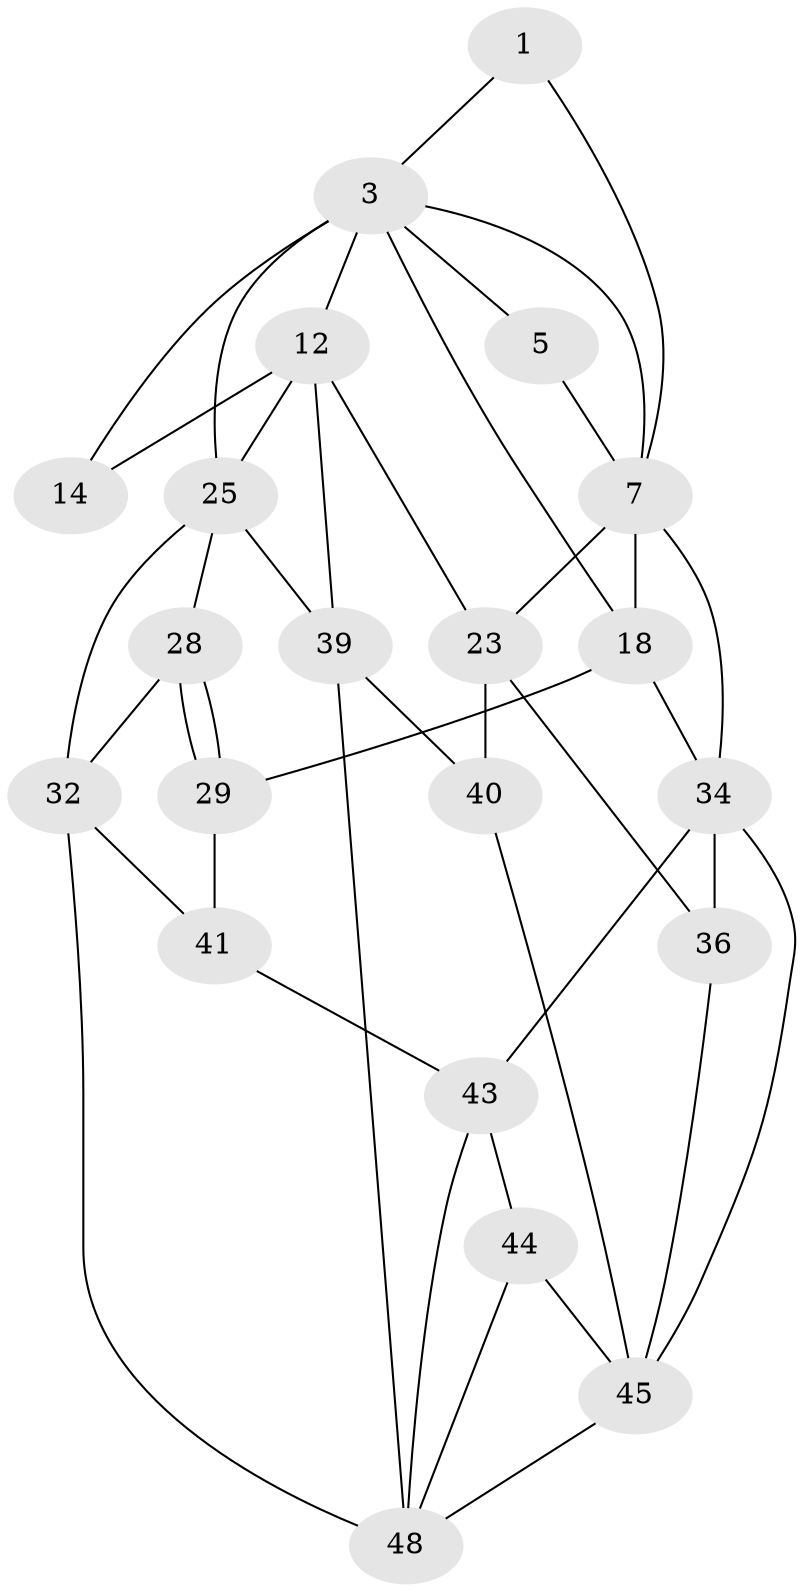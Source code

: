 // original degree distribution, {3: 0.037037037037037035, 5: 0.5185185185185185, 4: 0.24074074074074073, 6: 0.2037037037037037}
// Generated by graph-tools (version 1.1) at 2025/21/03/04/25 18:21:20]
// undirected, 21 vertices, 42 edges
graph export_dot {
graph [start="1"]
  node [color=gray90,style=filled];
  1 [pos="+0.24364036914284792+0.08428605893009043",super="+2+6"];
  3 [pos="+0.4853332740517023+0.0994269824601782",super="+15+4"];
  5 [pos="+0.2349916455819233+0.0731973187981866"];
  7 [pos="+0.2486282358615653+0.4105866143177801",super="+8+19"];
  12 [pos="+1+0",super="+22+13"];
  14 [pos="+0.5755456546780037+0.10793389458927076",super="+20"];
  18 [pos="+0.5585646550124307+0.41066080647340925",super="+30"];
  23 [pos="+0+0",super="+24"];
  25 [pos="+0.9000421773209972+0.4553852096003894",super="+27+26"];
  28 [pos="+0.8154863485642424+0.5916896273910163"];
  29 [pos="+0.6603137349339137+0.63552342943365"];
  32 [pos="+0.956408886403527+0.7599103481483616",super="+33+47"];
  34 [pos="+0.284770375792025+0.5931457836862181",super="+35+38"];
  36 [pos="+0.2502166577913562+0.7460827988289787"];
  39 [pos="+1+1"];
  40 [pos="+0+1"];
  41 [pos="+0.750973586627453+0.7968575212406085",super="+42"];
  43 [pos="+0.5138258523045405+0.7757034068198523",super="+46"];
  44 [pos="+0.49171788153835855+0.786581994509366"];
  45 [pos="+0.2921301595523796+0.7838550773548009",super="+53"];
  48 [pos="+0.7674620311185029+0.8404798651519308",super="+52+49"];
  1 -- 3;
  1 -- 7;
  3 -- 18;
  3 -- 14 [weight=2];
  3 -- 12;
  3 -- 5;
  3 -- 7;
  3 -- 25;
  5 -- 7;
  7 -- 23 [weight=2];
  7 -- 18;
  7 -- 34;
  12 -- 23;
  12 -- 39;
  12 -- 25 [weight=2];
  12 -- 14 [weight=2];
  18 -- 34;
  18 -- 29;
  23 -- 40 [weight=2];
  23 -- 36;
  25 -- 32;
  25 -- 39;
  25 -- 28;
  28 -- 29;
  28 -- 29;
  28 -- 32;
  29 -- 41;
  32 -- 41 [weight=2];
  32 -- 48;
  34 -- 36;
  34 -- 45;
  34 -- 43;
  36 -- 45;
  39 -- 40;
  39 -- 48;
  40 -- 45;
  41 -- 43;
  43 -- 44;
  43 -- 48;
  44 -- 45;
  44 -- 48;
  45 -- 48;
}
